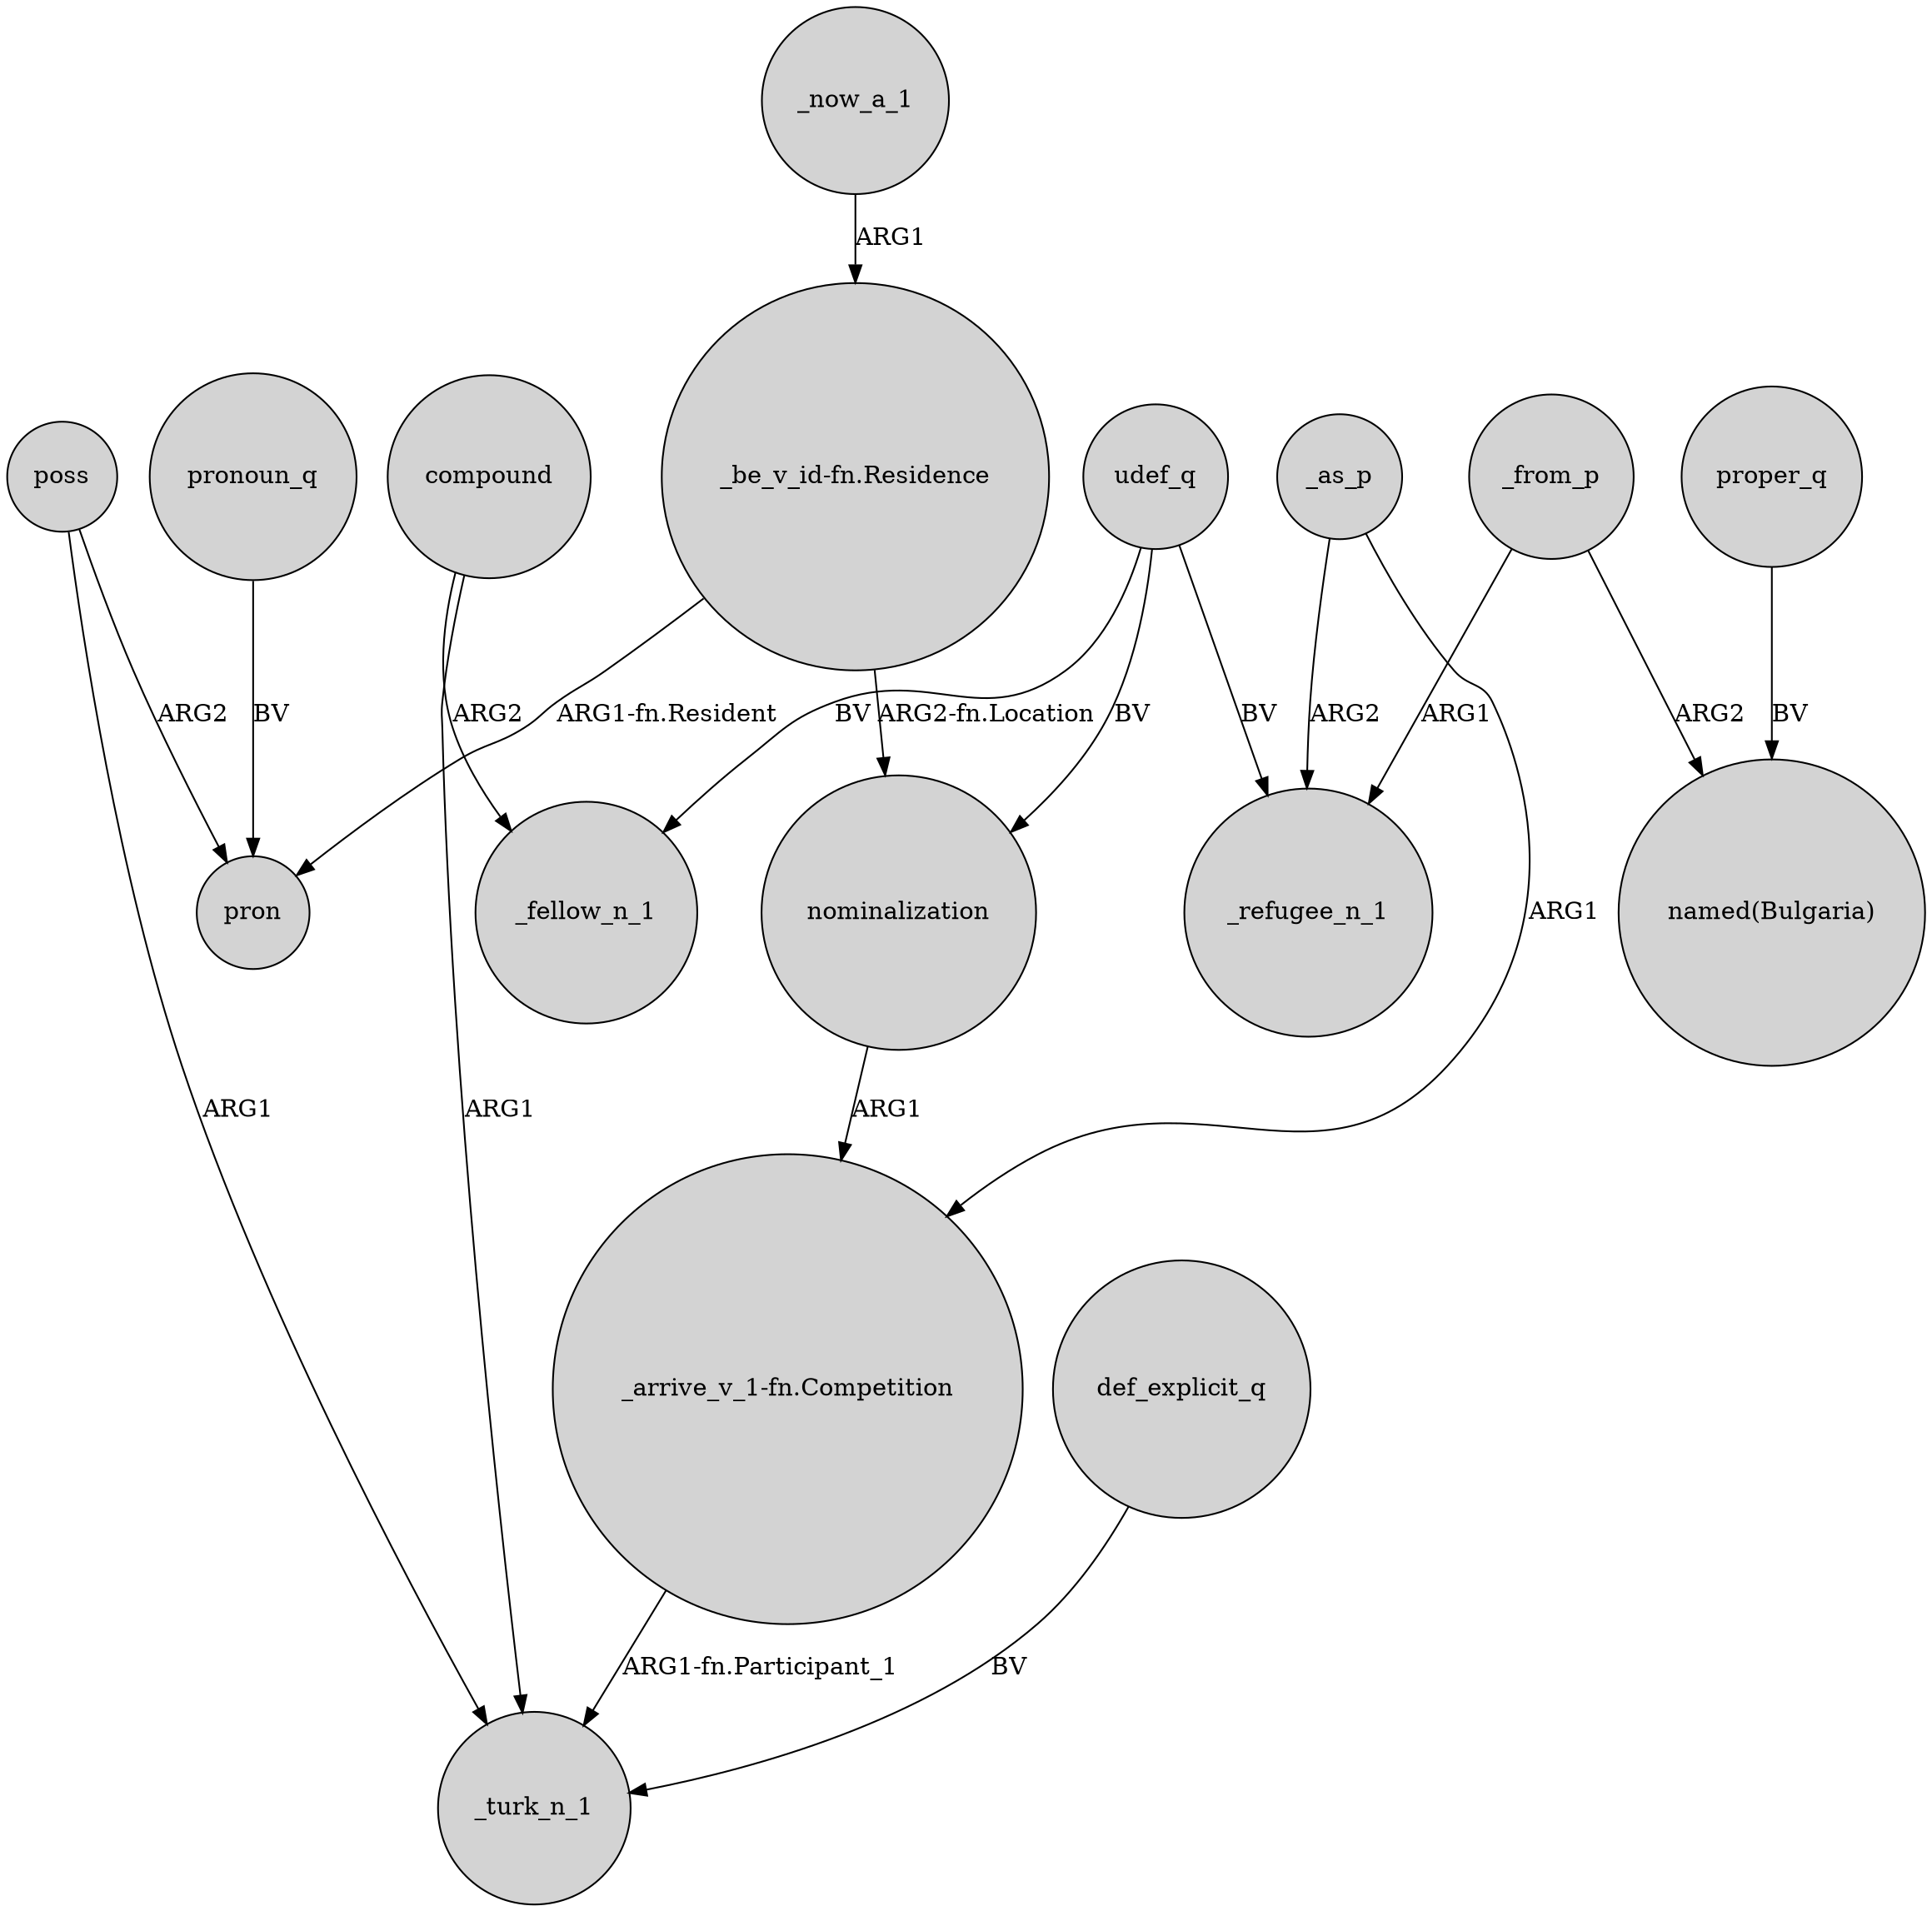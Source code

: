digraph {
	node [shape=circle style=filled]
	"_be_v_id-fn.Residence" -> nominalization [label="ARG2-fn.Location"]
	proper_q -> "named(Bulgaria)" [label=BV]
	udef_q -> nominalization [label=BV]
	compound -> _fellow_n_1 [label=ARG2]
	_from_p -> _refugee_n_1 [label=ARG1]
	poss -> _turk_n_1 [label=ARG1]
	"_arrive_v_1-fn.Competition" -> _turk_n_1 [label="ARG1-fn.Participant_1"]
	def_explicit_q -> _turk_n_1 [label=BV]
	"_be_v_id-fn.Residence" -> pron [label="ARG1-fn.Resident"]
	udef_q -> _fellow_n_1 [label=BV]
	pronoun_q -> pron [label=BV]
	nominalization -> "_arrive_v_1-fn.Competition" [label=ARG1]
	_now_a_1 -> "_be_v_id-fn.Residence" [label=ARG1]
	poss -> pron [label=ARG2]
	udef_q -> _refugee_n_1 [label=BV]
	compound -> _turk_n_1 [label=ARG1]
	_as_p -> _refugee_n_1 [label=ARG2]
	_from_p -> "named(Bulgaria)" [label=ARG2]
	_as_p -> "_arrive_v_1-fn.Competition" [label=ARG1]
}
